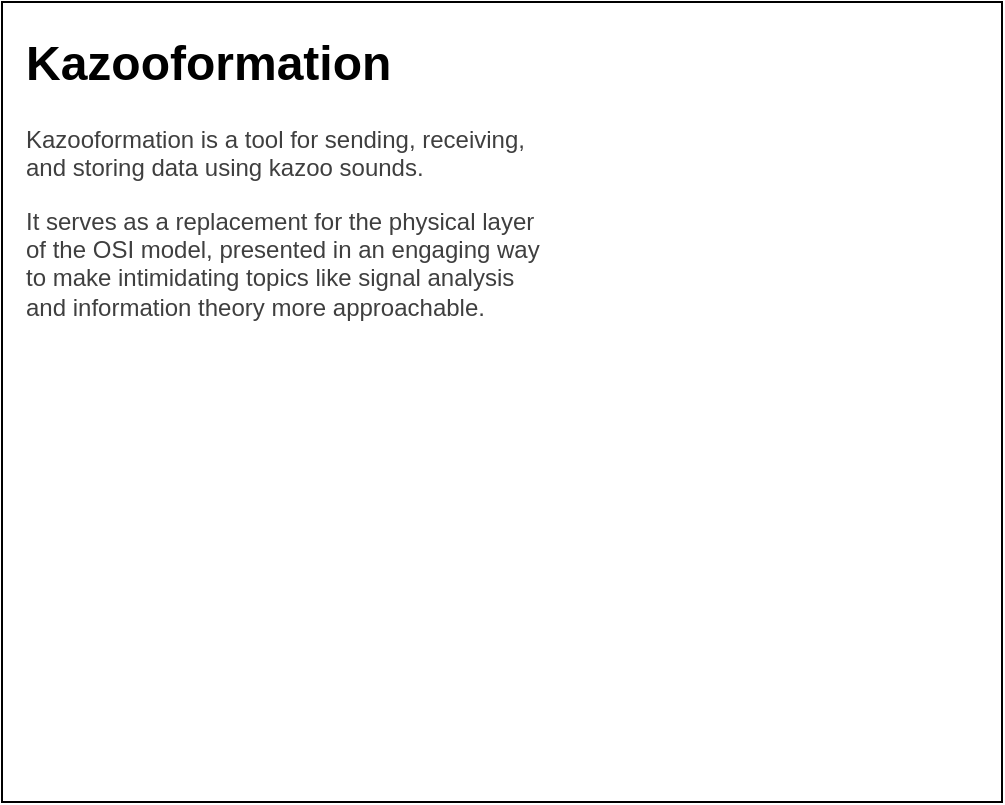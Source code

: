 <mxfile>
    <diagram name="Page-1" id="b0KODjKjzjw1ipUYg30U">
        <mxGraphModel dx="1297" dy="770" grid="1" gridSize="10" guides="1" tooltips="1" connect="1" arrows="1" fold="1" page="0" pageScale="1" pageWidth="850" pageHeight="1100" math="0" shadow="0">
            <root>
                <mxCell id="0"/>
                <mxCell id="1" parent="0"/>
                <mxCell id="sJzz7ijXOu3t8v6-zQfb-1" value="" style="rounded=0;whiteSpace=wrap;html=1;fillColor=none;" parent="1" vertex="1">
                    <mxGeometry width="500" height="400" as="geometry"/>
                </mxCell>
                <mxCell id="2" value="&lt;div style=&quot;font-family: &amp;quot;Fira Code&amp;quot;, &amp;quot;Droid Sans Mono&amp;quot;, &amp;quot;monospace&amp;quot;, monospace; font-size: 16px; line-height: 22px; white-space: pre;&quot;&gt;&lt;br&gt;&lt;/div&gt;" style="text;html=1;align=left;verticalAlign=middle;rounded=0;whiteSpace=wrap;" vertex="1" parent="1">
                    <mxGeometry x="50" y="40" width="260" height="130" as="geometry"/>
                </mxCell>
                <mxCell id="3" value="&lt;h1 style=&quot;margin-top: 0px;&quot;&gt;&lt;font face=&quot;Helvetica&quot;&gt;Kazooformation&lt;/font&gt;&lt;/h1&gt;&lt;p style=&quot;margin-bottom: 12px;&quot;&gt;&lt;span style=&quot;color: rgb(63, 63, 63);&quot;&gt;Kazooformation is a tool for sending, receiving, and storing data using kazoo sounds.&amp;nbsp;&lt;/span&gt;&lt;/p&gt;&lt;p style=&quot;margin-bottom: 12px;&quot;&gt;&lt;span style=&quot;color: rgb(63, 63, 63);&quot;&gt;It serves as a replacement for the physical layer of the OSI model, presented in an engaging way to make intimidating topics like signal analysis and information theory more approachable.&lt;/span&gt;&lt;/p&gt;&lt;p&gt;&lt;br&gt;&lt;/p&gt;" style="text;html=1;whiteSpace=wrap;overflow=hidden;rounded=0;" vertex="1" parent="1">
                    <mxGeometry x="10" y="10" width="260" height="170" as="geometry"/>
                </mxCell>
            </root>
        </mxGraphModel>
    </diagram>
</mxfile>